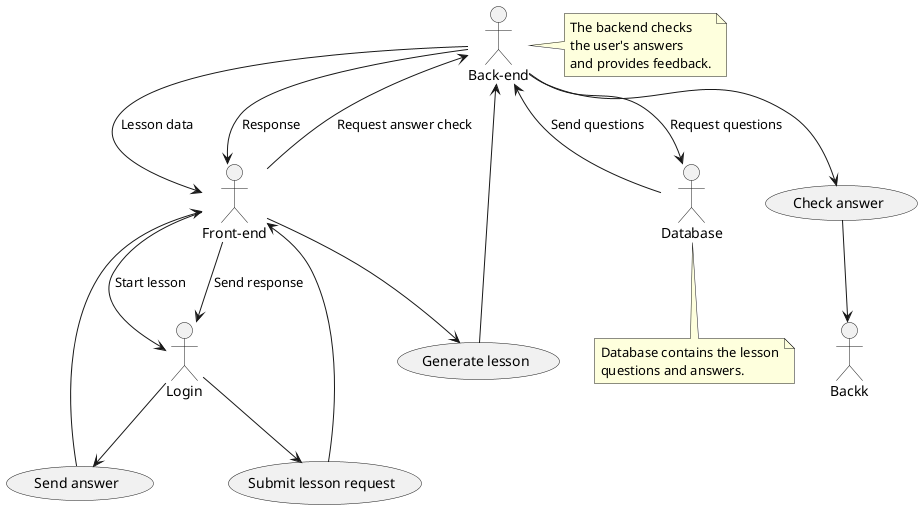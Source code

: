 @startuml
:Login: as Login
:Front-end: as Front
:Back-end: as Back
:Database: as DB

(Submit lesson request) as (LessonRequest)
(Generate lesson) as (GenerateLesson)
(Send answer) as (SendAnswer)
(Check answer) as (CheckAnswer)

Login --> (LessonRequest)
(LessonRequest) --> Front
Front --> (GenerateLesson)
(GenerateLesson) --> Back
Back --> DB : Request questions
DB --> Back : Send questions
Back --> Front : Lesson data
Front --> Login : Start lesson
Login --> (SendAnswer)
(SendAnswer) --> Front
Front --> Back : Request answer check
Back --> (CheckAnswer)
(CheckAnswer) --> Backk
Back --> Front : Response
Front --> Login : Send response

note right of Back
The backend checks
the user's answers
and provides feedback.
end note

note bottom of DB
Database contains the lesson
questions and answers.
end note

@enduml
